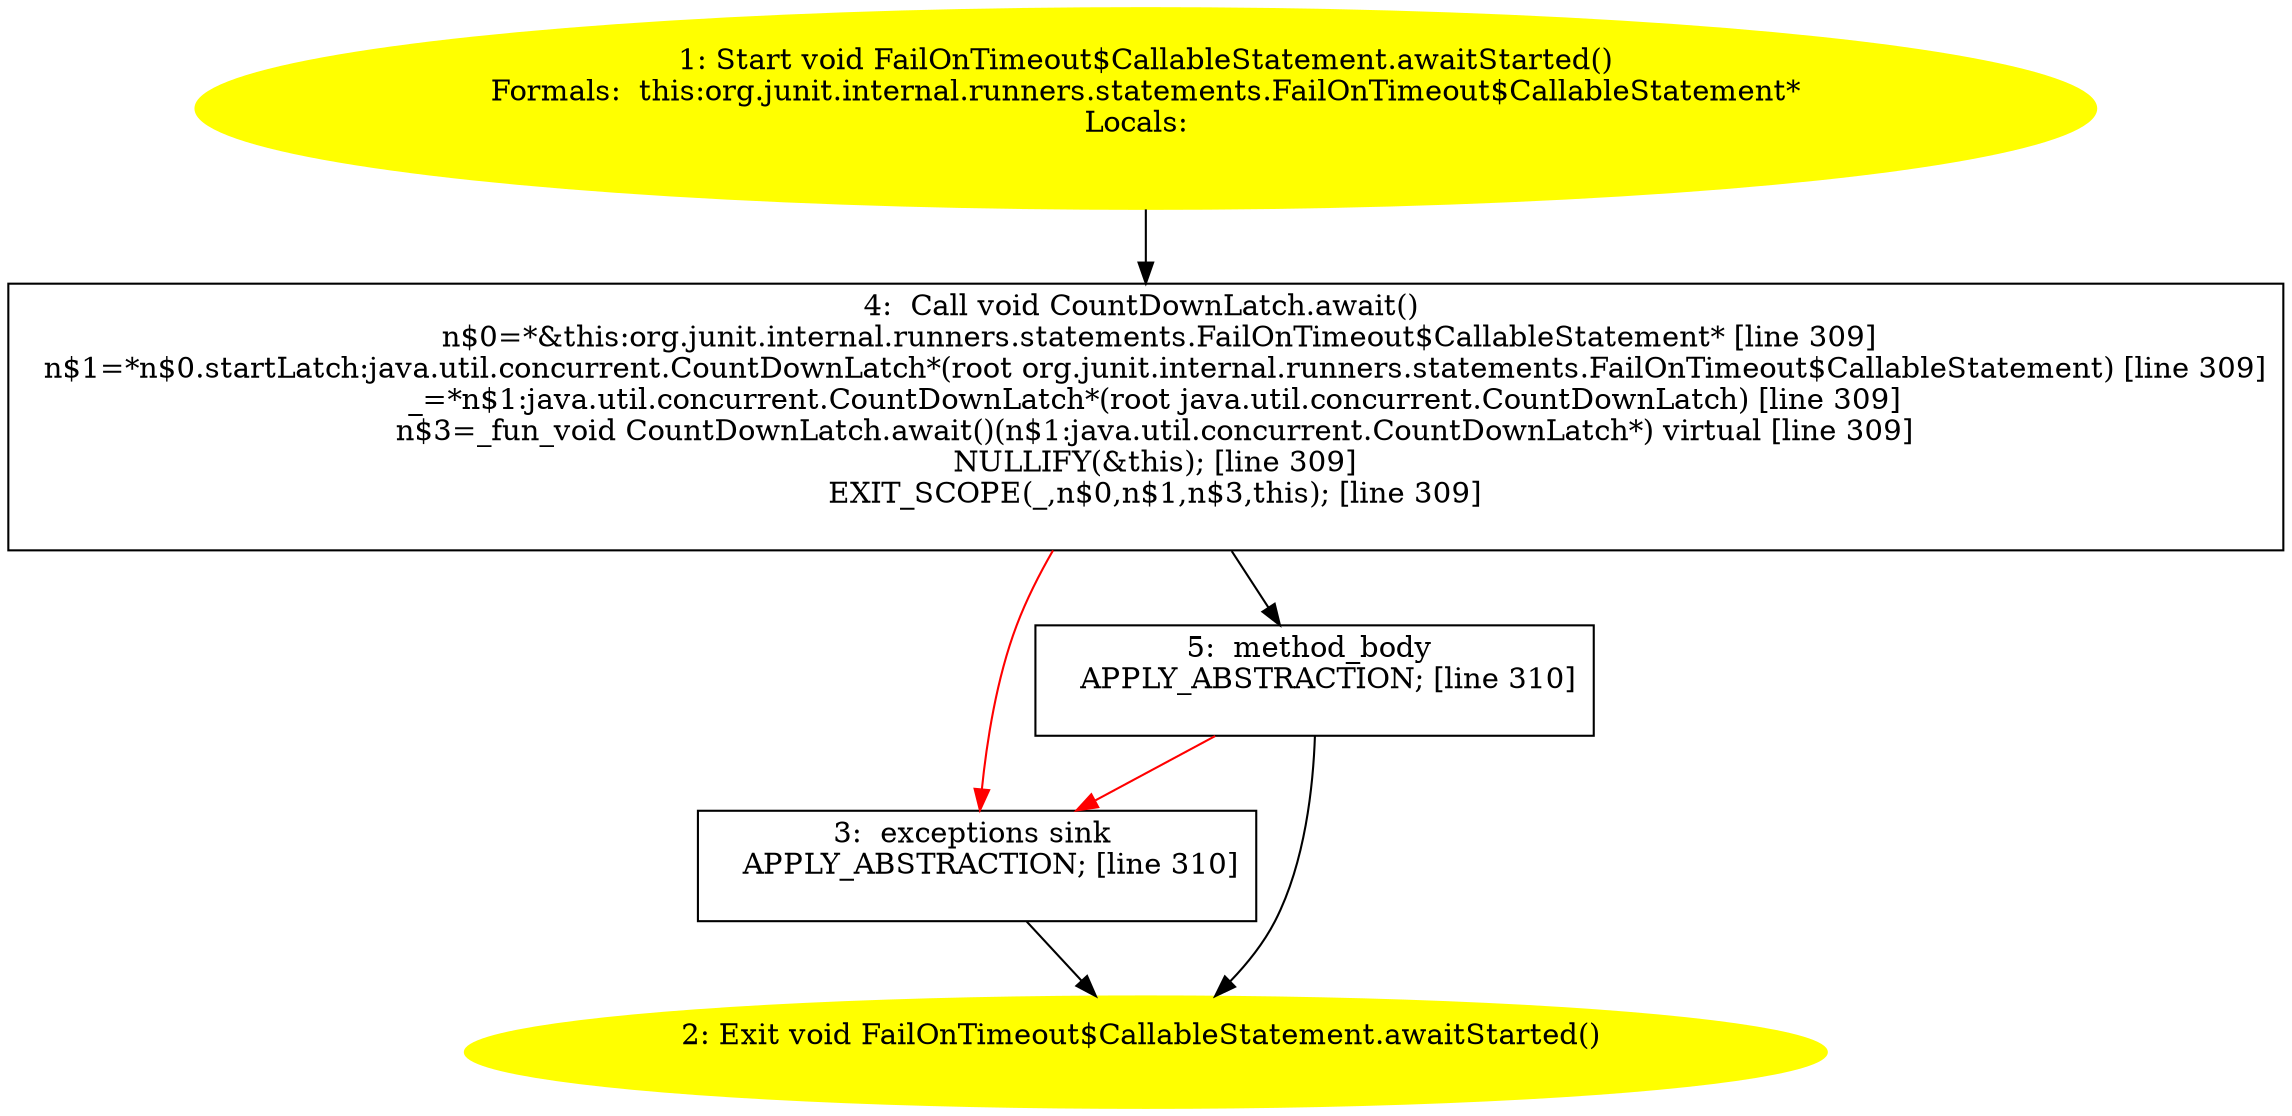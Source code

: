 /* @generated */
digraph cfg {
"org.junit.internal.runners.statements.FailOnTimeout$CallableStatement.awaitStarted():void.d8606c8de0d22227b0e6115e8c376670_1" [label="1: Start void FailOnTimeout$CallableStatement.awaitStarted()\nFormals:  this:org.junit.internal.runners.statements.FailOnTimeout$CallableStatement*\nLocals:  \n  " color=yellow style=filled]
	

	 "org.junit.internal.runners.statements.FailOnTimeout$CallableStatement.awaitStarted():void.d8606c8de0d22227b0e6115e8c376670_1" -> "org.junit.internal.runners.statements.FailOnTimeout$CallableStatement.awaitStarted():void.d8606c8de0d22227b0e6115e8c376670_4" ;
"org.junit.internal.runners.statements.FailOnTimeout$CallableStatement.awaitStarted():void.d8606c8de0d22227b0e6115e8c376670_2" [label="2: Exit void FailOnTimeout$CallableStatement.awaitStarted() \n  " color=yellow style=filled]
	

"org.junit.internal.runners.statements.FailOnTimeout$CallableStatement.awaitStarted():void.d8606c8de0d22227b0e6115e8c376670_3" [label="3:  exceptions sink \n   APPLY_ABSTRACTION; [line 310]\n " shape="box"]
	

	 "org.junit.internal.runners.statements.FailOnTimeout$CallableStatement.awaitStarted():void.d8606c8de0d22227b0e6115e8c376670_3" -> "org.junit.internal.runners.statements.FailOnTimeout$CallableStatement.awaitStarted():void.d8606c8de0d22227b0e6115e8c376670_2" ;
"org.junit.internal.runners.statements.FailOnTimeout$CallableStatement.awaitStarted():void.d8606c8de0d22227b0e6115e8c376670_4" [label="4:  Call void CountDownLatch.await() \n   n$0=*&this:org.junit.internal.runners.statements.FailOnTimeout$CallableStatement* [line 309]\n  n$1=*n$0.startLatch:java.util.concurrent.CountDownLatch*(root org.junit.internal.runners.statements.FailOnTimeout$CallableStatement) [line 309]\n  _=*n$1:java.util.concurrent.CountDownLatch*(root java.util.concurrent.CountDownLatch) [line 309]\n  n$3=_fun_void CountDownLatch.await()(n$1:java.util.concurrent.CountDownLatch*) virtual [line 309]\n  NULLIFY(&this); [line 309]\n  EXIT_SCOPE(_,n$0,n$1,n$3,this); [line 309]\n " shape="box"]
	

	 "org.junit.internal.runners.statements.FailOnTimeout$CallableStatement.awaitStarted():void.d8606c8de0d22227b0e6115e8c376670_4" -> "org.junit.internal.runners.statements.FailOnTimeout$CallableStatement.awaitStarted():void.d8606c8de0d22227b0e6115e8c376670_5" ;
	 "org.junit.internal.runners.statements.FailOnTimeout$CallableStatement.awaitStarted():void.d8606c8de0d22227b0e6115e8c376670_4" -> "org.junit.internal.runners.statements.FailOnTimeout$CallableStatement.awaitStarted():void.d8606c8de0d22227b0e6115e8c376670_3" [color="red" ];
"org.junit.internal.runners.statements.FailOnTimeout$CallableStatement.awaitStarted():void.d8606c8de0d22227b0e6115e8c376670_5" [label="5:  method_body \n   APPLY_ABSTRACTION; [line 310]\n " shape="box"]
	

	 "org.junit.internal.runners.statements.FailOnTimeout$CallableStatement.awaitStarted():void.d8606c8de0d22227b0e6115e8c376670_5" -> "org.junit.internal.runners.statements.FailOnTimeout$CallableStatement.awaitStarted():void.d8606c8de0d22227b0e6115e8c376670_2" ;
	 "org.junit.internal.runners.statements.FailOnTimeout$CallableStatement.awaitStarted():void.d8606c8de0d22227b0e6115e8c376670_5" -> "org.junit.internal.runners.statements.FailOnTimeout$CallableStatement.awaitStarted():void.d8606c8de0d22227b0e6115e8c376670_3" [color="red" ];
}

